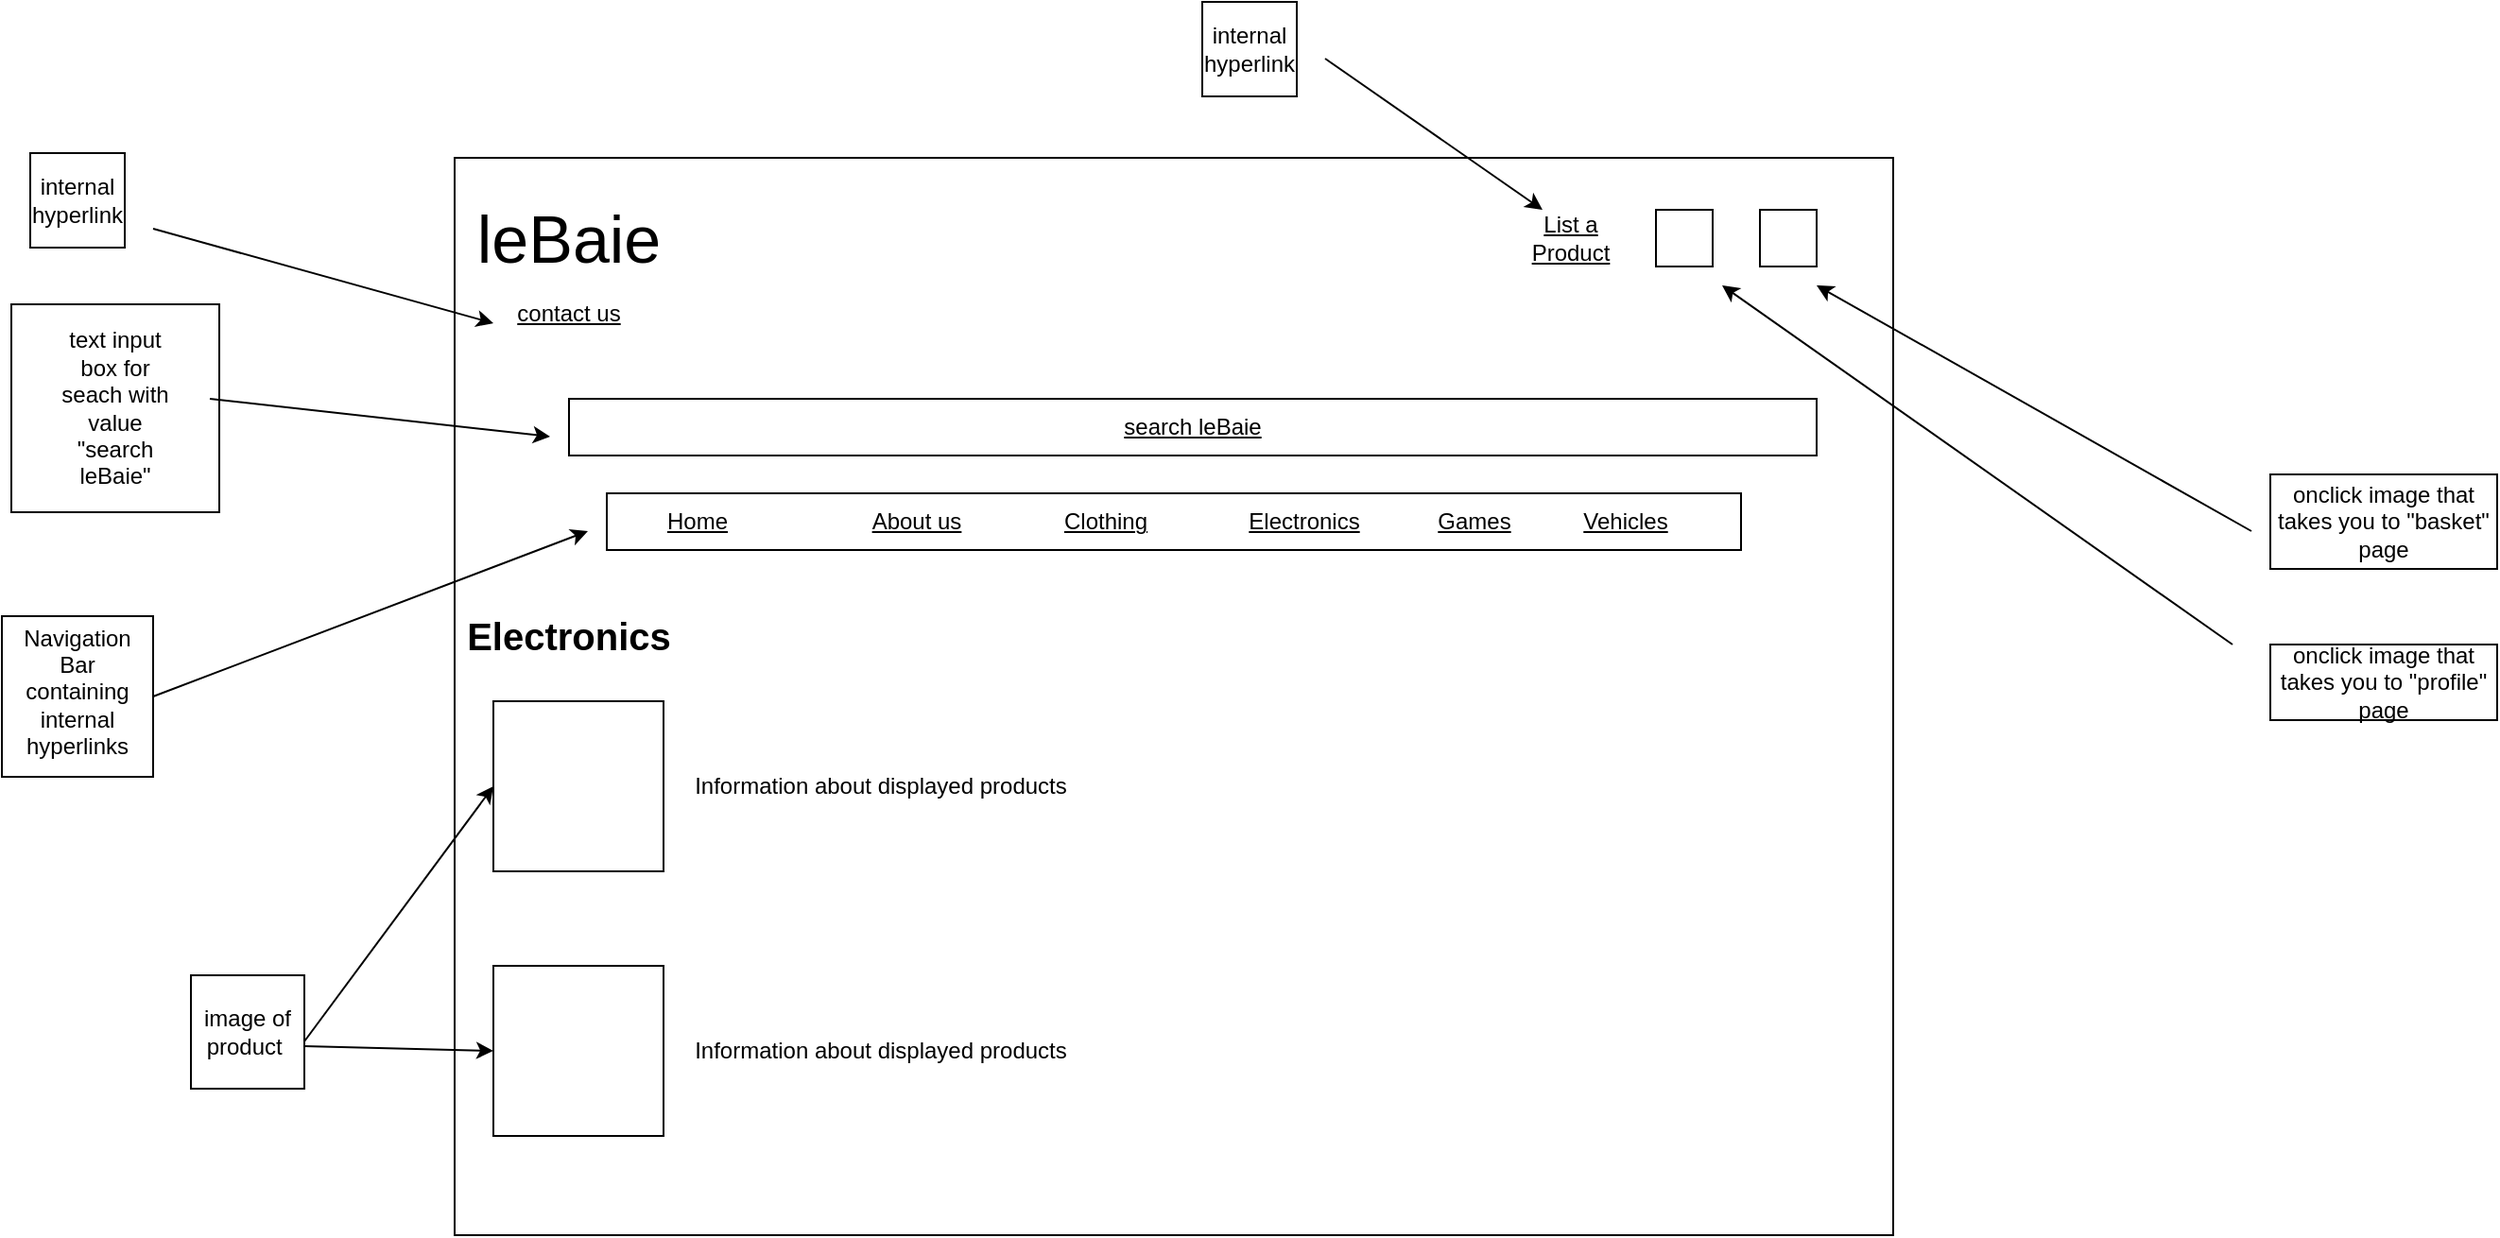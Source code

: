 <mxfile version="22.0.8" type="device">
  <diagram name="Page-1" id="iXtG2hJNGI2lcj81eR9X">
    <mxGraphModel dx="2261" dy="1959" grid="1" gridSize="10" guides="1" tooltips="1" connect="1" arrows="1" fold="1" page="1" pageScale="1" pageWidth="827" pageHeight="1169" math="0" shadow="0">
      <root>
        <mxCell id="0" />
        <mxCell id="1" parent="0" />
        <mxCell id="QwVfgu2pXAndJwJkkzat-2" value="" style="rounded=0;whiteSpace=wrap;html=1;fillColor=none;fontStyle=4" vertex="1" parent="1">
          <mxGeometry x="39.5" y="42.5" width="761" height="570" as="geometry" />
        </mxCell>
        <mxCell id="QwVfgu2pXAndJwJkkzat-1" value="" style="rounded=0;whiteSpace=wrap;html=1;fillColor=none;" vertex="1" parent="1">
          <mxGeometry x="120" y="220" width="600" height="30" as="geometry" />
        </mxCell>
        <mxCell id="QwVfgu2pXAndJwJkkzat-3" value="search leBaie" style="rounded=0;whiteSpace=wrap;html=1;fontStyle=4" vertex="1" parent="1">
          <mxGeometry x="100" y="170" width="660" height="30" as="geometry" />
        </mxCell>
        <mxCell id="QwVfgu2pXAndJwJkkzat-4" value="&lt;span&gt;Home &lt;/span&gt;" style="text;html=1;strokeColor=none;fillColor=none;align=center;verticalAlign=middle;whiteSpace=wrap;rounded=0;fontStyle=4" vertex="1" parent="1">
          <mxGeometry x="138" y="220" width="60" height="30" as="geometry" />
        </mxCell>
        <mxCell id="QwVfgu2pXAndJwJkkzat-5" value="Electronics " style="text;html=1;strokeColor=none;fillColor=none;align=center;verticalAlign=middle;whiteSpace=wrap;rounded=0;fontStyle=4" vertex="1" parent="1">
          <mxGeometry x="459" y="220" width="60" height="30" as="geometry" />
        </mxCell>
        <mxCell id="QwVfgu2pXAndJwJkkzat-6" value="Clothing" style="text;html=1;strokeColor=none;fillColor=none;align=center;verticalAlign=middle;whiteSpace=wrap;rounded=0;fontStyle=4" vertex="1" parent="1">
          <mxGeometry x="354" y="220" width="60" height="30" as="geometry" />
        </mxCell>
        <mxCell id="QwVfgu2pXAndJwJkkzat-7" value="Vehicles" style="text;html=1;strokeColor=none;fillColor=none;align=center;verticalAlign=middle;whiteSpace=wrap;rounded=0;fontStyle=4" vertex="1" parent="1">
          <mxGeometry x="629" y="220" width="60" height="30" as="geometry" />
        </mxCell>
        <mxCell id="QwVfgu2pXAndJwJkkzat-8" value="About us" style="text;html=1;strokeColor=none;fillColor=none;align=center;verticalAlign=middle;whiteSpace=wrap;rounded=0;fontStyle=4" vertex="1" parent="1">
          <mxGeometry x="254" y="220" width="60" height="30" as="geometry" />
        </mxCell>
        <mxCell id="QwVfgu2pXAndJwJkkzat-9" value="Games" style="text;html=1;strokeColor=none;fillColor=none;align=center;verticalAlign=middle;whiteSpace=wrap;rounded=0;fontStyle=4" vertex="1" parent="1">
          <mxGeometry x="549" y="220" width="60" height="30" as="geometry" />
        </mxCell>
        <mxCell id="QwVfgu2pXAndJwJkkzat-10" value="&lt;span&gt;contact us&lt;br&gt;&lt;/span&gt;" style="text;html=1;strokeColor=none;fillColor=none;align=center;verticalAlign=middle;whiteSpace=wrap;rounded=0;fontStyle=4" vertex="1" parent="1">
          <mxGeometry x="70" y="110" width="60" height="30" as="geometry" />
        </mxCell>
        <mxCell id="QwVfgu2pXAndJwJkkzat-11" value="&lt;span style=&quot;font-size: 35px;&quot;&gt;leBaie&lt;/span&gt;" style="text;html=1;strokeColor=none;fillColor=none;align=center;verticalAlign=middle;whiteSpace=wrap;rounded=0;fontStyle=0" vertex="1" parent="1">
          <mxGeometry x="70" y="80" width="60" height="10" as="geometry" />
        </mxCell>
        <mxCell id="QwVfgu2pXAndJwJkkzat-12" value="&lt;span style=&quot;font-size: 20px;&quot;&gt;&lt;b&gt;Electronics&lt;/b&gt;&lt;/span&gt;" style="text;html=1;strokeColor=none;fillColor=none;align=center;verticalAlign=middle;whiteSpace=wrap;rounded=0;" vertex="1" parent="1">
          <mxGeometry x="70" y="280" width="60" height="30" as="geometry" />
        </mxCell>
        <mxCell id="QwVfgu2pXAndJwJkkzat-13" value="" style="whiteSpace=wrap;html=1;aspect=fixed;" vertex="1" parent="1">
          <mxGeometry x="675" y="70" width="30" height="30" as="geometry" />
        </mxCell>
        <mxCell id="QwVfgu2pXAndJwJkkzat-14" value="" style="whiteSpace=wrap;html=1;aspect=fixed;" vertex="1" parent="1">
          <mxGeometry x="730" y="70" width="30" height="30" as="geometry" />
        </mxCell>
        <mxCell id="QwVfgu2pXAndJwJkkzat-15" value="" style="endArrow=classic;html=1;rounded=0;" edge="1" parent="1">
          <mxGeometry width="50" height="50" relative="1" as="geometry">
            <mxPoint x="980" y="300" as="sourcePoint" />
            <mxPoint x="710" y="110" as="targetPoint" />
          </mxGeometry>
        </mxCell>
        <mxCell id="QwVfgu2pXAndJwJkkzat-16" value="onclick image that takes you to &quot;profile&quot; page" style="rounded=0;whiteSpace=wrap;html=1;fillColor=none;" vertex="1" parent="1">
          <mxGeometry x="1000" y="300" width="120" height="40" as="geometry" />
        </mxCell>
        <mxCell id="QwVfgu2pXAndJwJkkzat-17" value="" style="endArrow=classic;html=1;rounded=0;" edge="1" parent="1">
          <mxGeometry width="50" height="50" relative="1" as="geometry">
            <mxPoint x="990" y="240" as="sourcePoint" />
            <mxPoint x="760" y="110" as="targetPoint" />
          </mxGeometry>
        </mxCell>
        <mxCell id="QwVfgu2pXAndJwJkkzat-18" value="onclick image that takes you to &quot;basket&quot; page" style="rounded=0;whiteSpace=wrap;html=1;fillColor=none;" vertex="1" parent="1">
          <mxGeometry x="1000" y="210" width="120" height="50" as="geometry" />
        </mxCell>
        <mxCell id="QwVfgu2pXAndJwJkkzat-19" value="" style="whiteSpace=wrap;html=1;aspect=fixed;" vertex="1" parent="1">
          <mxGeometry x="60" y="470" width="90" height="90" as="geometry" />
        </mxCell>
        <mxCell id="QwVfgu2pXAndJwJkkzat-20" value="" style="whiteSpace=wrap;html=1;aspect=fixed;" vertex="1" parent="1">
          <mxGeometry x="60" y="330" width="90" height="90" as="geometry" />
        </mxCell>
        <mxCell id="QwVfgu2pXAndJwJkkzat-21" value="" style="endArrow=classic;html=1;rounded=0;exitX=1;exitY=0.75;exitDx=0;exitDy=0;entryX=0;entryY=0.5;entryDx=0;entryDy=0;" edge="1" parent="1" source="QwVfgu2pXAndJwJkkzat-23" target="QwVfgu2pXAndJwJkkzat-19">
          <mxGeometry width="50" height="50" relative="1" as="geometry">
            <mxPoint x="-40" y="550" as="sourcePoint" />
            <mxPoint x="50" y="480" as="targetPoint" />
          </mxGeometry>
        </mxCell>
        <mxCell id="QwVfgu2pXAndJwJkkzat-22" value="" style="endArrow=classic;html=1;rounded=0;entryX=0;entryY=0.5;entryDx=0;entryDy=0;" edge="1" parent="1" target="QwVfgu2pXAndJwJkkzat-20">
          <mxGeometry width="50" height="50" relative="1" as="geometry">
            <mxPoint x="-40" y="510" as="sourcePoint" />
            <mxPoint x="50" y="420" as="targetPoint" />
          </mxGeometry>
        </mxCell>
        <mxCell id="QwVfgu2pXAndJwJkkzat-23" value="image of product&amp;nbsp;" style="text;html=1;strokeColor=none;fillColor=none;align=center;verticalAlign=middle;whiteSpace=wrap;rounded=0;" vertex="1" parent="1">
          <mxGeometry x="-100" y="490" width="60" height="30" as="geometry" />
        </mxCell>
        <mxCell id="QwVfgu2pXAndJwJkkzat-24" value="Information about displayed products" style="text;html=1;strokeColor=none;fillColor=none;align=center;verticalAlign=middle;whiteSpace=wrap;rounded=0;" vertex="1" parent="1">
          <mxGeometry x="160" y="360" width="210" height="30" as="geometry" />
        </mxCell>
        <mxCell id="QwVfgu2pXAndJwJkkzat-25" value="Information about displayed products" style="text;html=1;strokeColor=none;fillColor=none;align=center;verticalAlign=middle;whiteSpace=wrap;rounded=0;" vertex="1" parent="1">
          <mxGeometry x="160" y="500" width="210" height="30" as="geometry" />
        </mxCell>
        <mxCell id="QwVfgu2pXAndJwJkkzat-26" value="" style="whiteSpace=wrap;html=1;aspect=fixed;fillColor=none;" vertex="1" parent="1">
          <mxGeometry x="-195" y="120" width="110" height="110" as="geometry" />
        </mxCell>
        <mxCell id="QwVfgu2pXAndJwJkkzat-27" value="" style="endArrow=classic;html=1;rounded=0;" edge="1" parent="1">
          <mxGeometry width="50" height="50" relative="1" as="geometry">
            <mxPoint x="-90" y="170" as="sourcePoint" />
            <mxPoint x="90" y="190" as="targetPoint" />
          </mxGeometry>
        </mxCell>
        <mxCell id="QwVfgu2pXAndJwJkkzat-28" value="text input box for seach with value &quot;search leBaie&quot;" style="text;html=1;strokeColor=none;fillColor=none;align=center;verticalAlign=middle;whiteSpace=wrap;rounded=0;" vertex="1" parent="1">
          <mxGeometry x="-170" y="160" width="60" height="30" as="geometry" />
        </mxCell>
        <mxCell id="QwVfgu2pXAndJwJkkzat-29" value="" style="rounded=0;whiteSpace=wrap;html=1;fillColor=none;" vertex="1" parent="1">
          <mxGeometry x="-200" y="285" width="80" height="85" as="geometry" />
        </mxCell>
        <mxCell id="QwVfgu2pXAndJwJkkzat-30" value="Navigation Bar containing internal hyperlinks" style="text;html=1;strokeColor=none;fillColor=none;align=center;verticalAlign=middle;whiteSpace=wrap;rounded=0;" vertex="1" parent="1">
          <mxGeometry x="-190" y="310" width="60" height="30" as="geometry" />
        </mxCell>
        <mxCell id="QwVfgu2pXAndJwJkkzat-31" value="" style="endArrow=classic;html=1;rounded=0;exitX=1;exitY=0.5;exitDx=0;exitDy=0;" edge="1" parent="1" source="QwVfgu2pXAndJwJkkzat-29">
          <mxGeometry width="50" height="50" relative="1" as="geometry">
            <mxPoint x="60" y="290" as="sourcePoint" />
            <mxPoint x="110" y="240" as="targetPoint" />
          </mxGeometry>
        </mxCell>
        <mxCell id="QwVfgu2pXAndJwJkkzat-32" value="" style="rounded=0;whiteSpace=wrap;html=1;fillColor=none;" vertex="1" parent="1">
          <mxGeometry x="-100" y="475" width="60" height="60" as="geometry" />
        </mxCell>
        <mxCell id="QwVfgu2pXAndJwJkkzat-33" value="" style="whiteSpace=wrap;html=1;aspect=fixed;fillColor=none;" vertex="1" parent="1">
          <mxGeometry x="-185" y="40" width="50" height="50" as="geometry" />
        </mxCell>
        <mxCell id="QwVfgu2pXAndJwJkkzat-34" value="internal hyperlink " style="text;html=1;fillColor=none;align=center;verticalAlign=middle;whiteSpace=wrap;rounded=0;" vertex="1" parent="1">
          <mxGeometry x="-190" y="50" width="60" height="30" as="geometry" />
        </mxCell>
        <mxCell id="QwVfgu2pXAndJwJkkzat-35" value="" style="endArrow=classic;html=1;rounded=0;" edge="1" parent="1">
          <mxGeometry width="50" height="50" relative="1" as="geometry">
            <mxPoint x="-120" y="80" as="sourcePoint" />
            <mxPoint x="60" y="130" as="targetPoint" />
          </mxGeometry>
        </mxCell>
        <mxCell id="QwVfgu2pXAndJwJkkzat-36" value="&lt;u&gt;List a Product&lt;/u&gt;" style="text;html=1;strokeColor=none;fillColor=none;align=center;verticalAlign=middle;whiteSpace=wrap;rounded=0;" vertex="1" parent="1">
          <mxGeometry x="600" y="70" width="60" height="30" as="geometry" />
        </mxCell>
        <mxCell id="QwVfgu2pXAndJwJkkzat-37" value="" style="whiteSpace=wrap;html=1;aspect=fixed;fillColor=none;" vertex="1" parent="1">
          <mxGeometry x="435" y="-40" width="50" height="50" as="geometry" />
        </mxCell>
        <mxCell id="QwVfgu2pXAndJwJkkzat-38" value="internal hyperlink " style="text;html=1;fillColor=none;align=center;verticalAlign=middle;whiteSpace=wrap;rounded=0;" vertex="1" parent="1">
          <mxGeometry x="430" y="-30" width="60" height="30" as="geometry" />
        </mxCell>
        <mxCell id="QwVfgu2pXAndJwJkkzat-39" value="" style="endArrow=classic;html=1;rounded=0;entryX=0.25;entryY=0;entryDx=0;entryDy=0;" edge="1" parent="1" target="QwVfgu2pXAndJwJkkzat-36">
          <mxGeometry width="50" height="50" relative="1" as="geometry">
            <mxPoint x="500" y="-10" as="sourcePoint" />
            <mxPoint x="610" y="50" as="targetPoint" />
          </mxGeometry>
        </mxCell>
      </root>
    </mxGraphModel>
  </diagram>
</mxfile>
